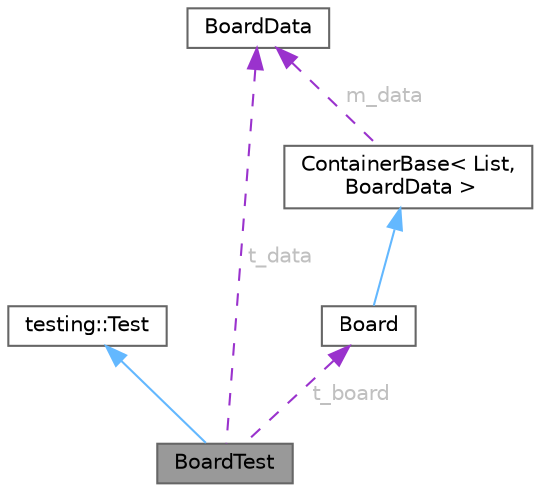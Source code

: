 digraph "BoardTest"
{
 // LATEX_PDF_SIZE
  bgcolor="transparent";
  edge [fontname=Helvetica,fontsize=10,labelfontname=Helvetica,labelfontsize=10];
  node [fontname=Helvetica,fontsize=10,shape=box,height=0.2,width=0.4];
  Node1 [id="Node000001",label="BoardTest",height=0.2,width=0.4,color="gray40", fillcolor="grey60", style="filled", fontcolor="black",tooltip="Test suite for Board class."];
  Node2 -> Node1 [id="edge1_Node000001_Node000002",dir="back",color="steelblue1",style="solid",tooltip=" "];
  Node2 [id="Node000002",label="testing::Test",height=0.2,width=0.4,color="gray40", fillcolor="white", style="filled",tooltip=" "];
  Node3 -> Node1 [id="edge2_Node000001_Node000003",dir="back",color="darkorchid3",style="dashed",tooltip=" ",label=" t_data",fontcolor="grey" ];
  Node3 [id="Node000003",label="BoardData",height=0.2,width=0.4,color="gray40", fillcolor="white", style="filled",URL="$structBoardData.html",tooltip="Data of the board."];
  Node4 -> Node1 [id="edge3_Node000001_Node000004",dir="back",color="darkorchid3",style="dashed",tooltip=" ",label=" t_board",fontcolor="grey" ];
  Node4 [id="Node000004",label="Board",height=0.2,width=0.4,color="gray40", fillcolor="white", style="filled",URL="$classBoard.html",tooltip="Board class representing a single board."];
  Node5 -> Node4 [id="edge4_Node000004_Node000005",dir="back",color="steelblue1",style="solid",tooltip=" "];
  Node5 [id="Node000005",label="ContainerBase\< List,\l BoardData \>",height=0.2,width=0.4,color="gray40", fillcolor="white", style="filled",URL="$classContainerBase.html",tooltip=" "];
  Node3 -> Node5 [id="edge5_Node000005_Node000003",dir="back",color="darkorchid3",style="dashed",tooltip=" ",label=" m_data",fontcolor="grey" ];
}
